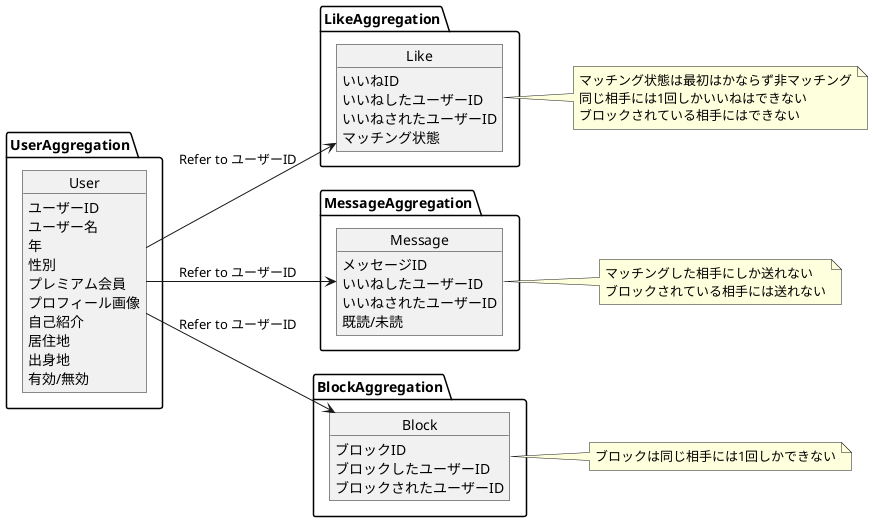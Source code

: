 @startuml
left to right direction
package UserAggregation {
    object User {
        ユーザーID
        ユーザー名
        年
        性別
        プレミアム会員
        プロフィール画像
        自己紹介
        居住地
        出身地
        有効/無効
    }
}

package LikeAggregation {
    object Like {
        いいねID
        いいねしたユーザーID
        いいねされたユーザーID
        マッチング状態
    }
}

package MessageAggregation {
    object Message {
        メッセージID
        いいねしたユーザーID
        いいねされたユーザーID
        既読/未読
    }
}

package BlockAggregation {
    object Block{
        ブロックID
        ブロックしたユーザーID
        ブロックされたユーザーID
    }
}

User --> Like:Refer to ユーザーID
User --> Message:Refer to ユーザーID
User --> Block:Refer to ユーザーID

note right of Like
マッチング状態は最初はかならず非マッチング
同じ相手には1回しかいいねはできない
ブロックされている相手にはできない
end note

note right of Message
マッチングした相手にしか送れない
ブロックされている相手には送れない
end note

note right of Block
ブロックは同じ相手には1回しかできない
end note

@enduml